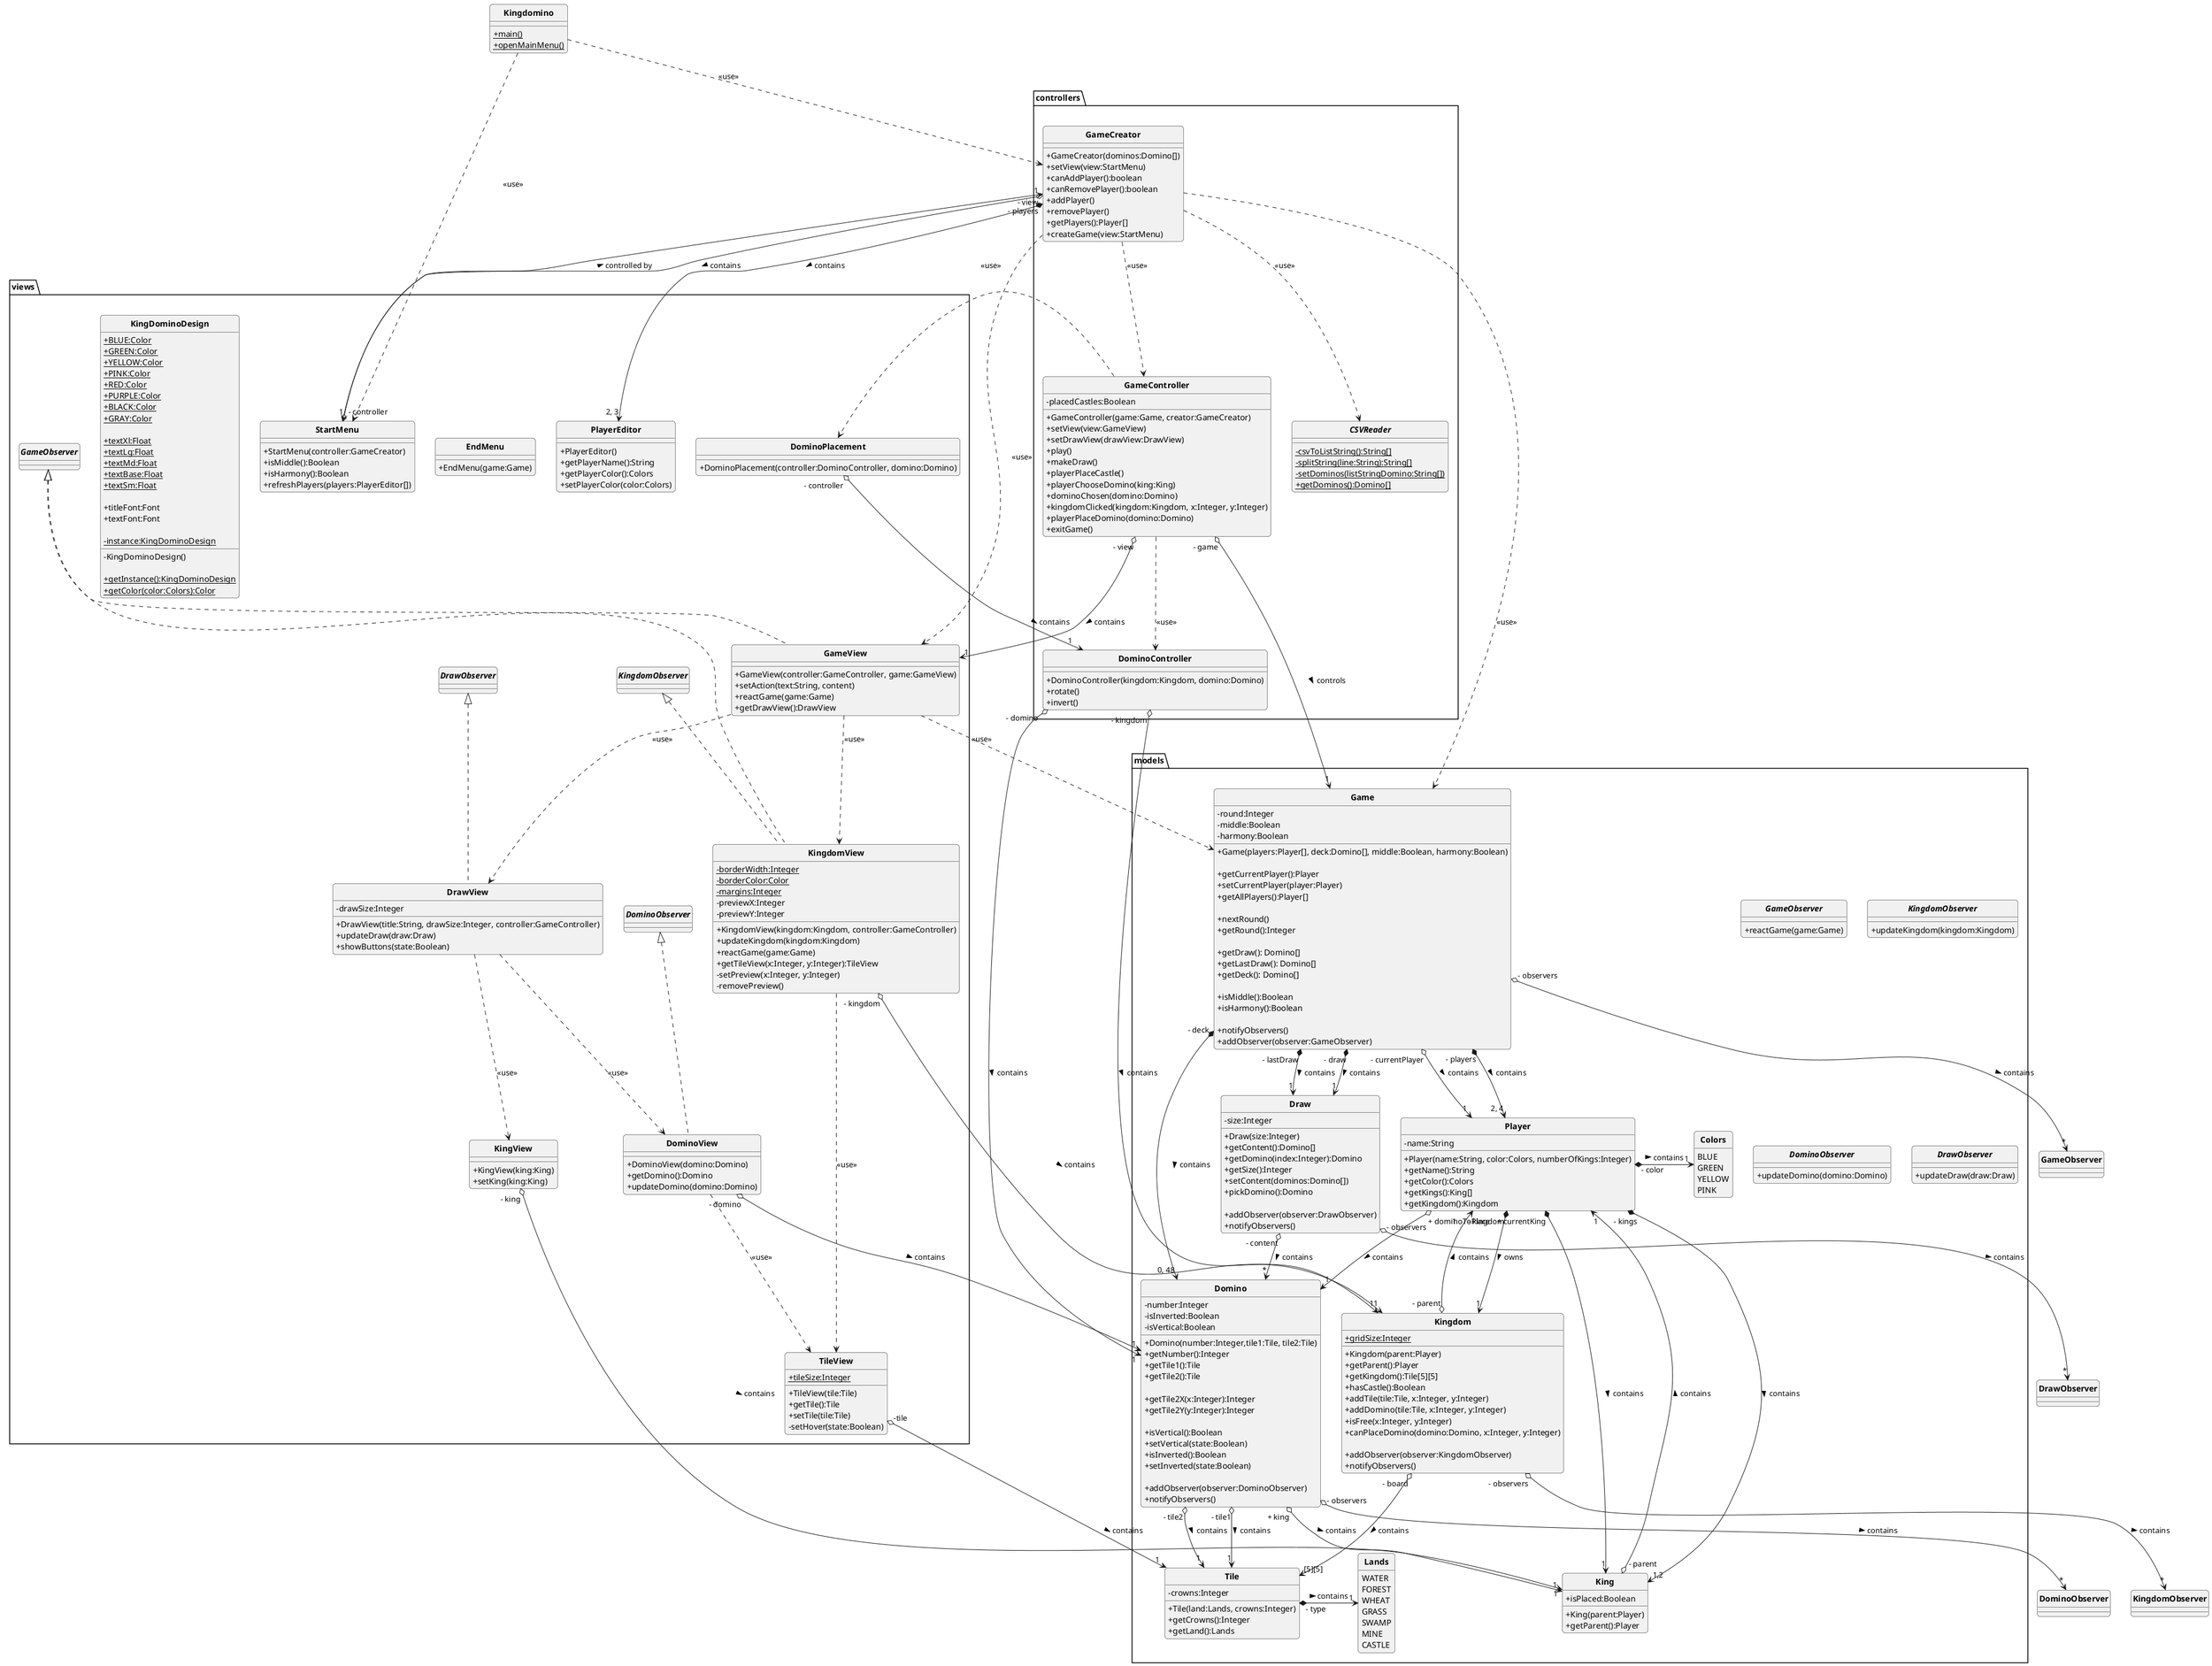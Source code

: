 @startuml
'https://plantuml.com/class-diagram

skinparam style strictuml
skinparam classAttributeIconSize 0
skinparam classFontStyle Bold
skinparam roundcorner 10
hide enum methods

class Kingdomino {
    + {static}main()
    + {static}openMainMenu()
}

package models {

    interface GameObserver {
        + reactGame(game:Game)
    }

    class Game {
        - round:Integer
        - middle:Boolean
        - harmony:Boolean

        + Game(players:Player[], deck:Domino[], middle:Boolean, harmony:Boolean)

        + getCurrentPlayer():Player
        + setCurrentPlayer(player:Player)
        + getAllPlayers():Player[]

        + nextRound()
        + getRound():Integer

        + getDraw(): Domino[]
        + getLastDraw(): Domino[]
        + getDeck(): Domino[]

        + isMiddle():Boolean
        + isHarmony():Boolean

        + notifyObservers()
        + addObserver(observer:GameObserver)
    }

    class Draw {
        - size:Integer
        + Draw(size:Integer)
        + getContent():Domino[]
        + getDomino(index:Integer):Domino
        + getSize():Integer
        + setContent(dominos:Domino[])
        + pickDomino():Domino

        + addObserver(observer:DrawObserver)
        + notifyObservers()
    }

    class Player {
        - name:String
        + Player(name:String, color:Colors, numberOfKings:Integer)
        + getName():String
        + getColor():Colors
        + getKings():King[]
        + getKingdom():Kingdom
    }

    class King {
        + isPlaced:Boolean
        + King(parent:Player)
        + getParent():Player
    }

    class Kingdom {
        + {static}gridSize:Integer
        + Kingdom(parent:Player)
        + getParent():Player
        + getKingdom():Tile[5][5]
        + hasCastle():Boolean
        + addTile(tile:Tile, x:Integer, y:Integer)
        + addDomino(tile:Tile, x:Integer, y:Integer)
        + isFree(x:Integer, y:Integer)
        + canPlaceDomino(domino:Domino, x:Integer, y:Integer)

        + addObserver(observer:KingdomObserver)
        + notifyObservers()
    }

    class Domino {
        - number:Integer
        - isInverted:Boolean
        - isVertical:Boolean

        + Domino(number:Integer,tile1:Tile, tile2:Tile)
        + getNumber():Integer
        + getTile1():Tile
        + getTile2():Tile

        + getTile2X(x:Integer):Integer
        + getTile2Y(y:Integer):Integer

        + isVertical():Boolean
        + setVertical(state:Boolean)
        + isInverted():Boolean
        + setInverted(state:Boolean)

        + addObserver(observer:DominoObserver)
        + notifyObservers()
    }

    class Tile {
        - crowns:Integer
        + Tile(land:Lands, crowns:Integer)
        + getCrowns():Integer
        + getLand():Lands
    }

    enum Lands {
        WATER
        FOREST
        WHEAT
        GRASS
        SWAMP
        MINE
        CASTLE
    }

    enum Colors {
        BLUE
        GREEN
        YELLOW
        PINK
    }

    interface KingdomObserver {
        + updateKingdom(kingdom:Kingdom)
    }

    interface DominoObserver {
        + updateDomino(domino:Domino)
    }

    interface DrawObserver {
        + updateDraw(draw:Draw)
    }

}

package views {

    class GameView implements GameObserver {
        + GameView(controller:GameController, game:GameView)
        + setAction(text:String, content)
        + reactGame(game:Game)
        + getDrawView():DrawView
    }

    class StartMenu {
        + StartMenu(controller:GameCreator)
        + isMiddle():Boolean
        + isHarmony():Boolean
        + refreshPlayers(players:PlayerEditor[])
    }

    class EndMenu {
        + EndMenu(game:Game)
    }

    class PlayerEditor {
        + PlayerEditor()
        + getPlayerName():String
        + getPlayerColor():Colors
        + setPlayerColor(color:Colors)
    }

    class KingdomView implements KingdomObserver, GameObserver {
        - {static}borderWidth:Integer
        - {static}borderColor:Color
        - {static}margins:Integer
        - previewX:Integer
        - previewY:Integer
        + KingdomView(kingdom:Kingdom, controller:GameController)
        + updateKingdom(kingdom:Kingdom)
        + reactGame(game:Game)
        + getTileView(x:Integer, y:Integer):TileView
        - setPreview(x:Integer, y:Integer)
        - removePreview()
    }

    class DrawView implements DrawObserver {
        - drawSize:Integer
        + DrawView(title:String, drawSize:Integer, controller:GameController)
        + updateDraw(draw:Draw)
        + showButtons(state:Boolean)
    }

    class DominoView implements DominoObserver {
        + DominoView(domino:Domino)
        + getDomino():Domino
        + updateDomino(domino:Domino)
    }

    class TileView {
        + {static}tileSize:Integer
        + TileView(tile:Tile)
        + getTile():Tile
        + setTile(tile:Tile)
        - setHover(state:Boolean)
    }

    class KingDominoDesign {
        + {static}BLUE:Color
        + {static}GREEN:Color
        + {static}YELLOW:Color
        + {static}PINK:Color
        + {static}RED:Color
        + {static}PURPLE:Color
        + {static}BLACK:Color
        + {static}GRAY:Color

        + {static}textXl:Float
        + {static}textLg:Float
        + {static}textMd:Float
        + {static}textBase:Float
        + {static}textSm:Float

        + titleFont:Font
        + textFont:Font

        - {static}instance:KingDominoDesign

        - KingDominoDesign()

        + {static}getInstance():KingDominoDesign
        + {static}getColor(color:Colors):Color

    }

    class DominoPlacement {
        + DominoPlacement(controller:DominoController, domino:Domino)
    }

    class KingView {
        + KingView(king:King)
        + setKing(king:King)
    }

}

package controllers {

    class GameController {
        - placedCastles:Boolean
        + GameController(game:Game, creator:GameCreator)
        + setView(view:GameView)
        + setDrawView(drawView:DrawView)
        + play()
        + makeDraw()
        + playerPlaceCastle()
        + playerChooseDomino(king:King)
        + dominoChosen(domino:Domino)
        + kingdomClicked(kingdom:Kingdom, x:Integer, y:Integer)
        + playerPlaceDomino(domino:Domino)
        + exitGame()
    }

    class GameCreator {
        + GameCreator(dominos:Domino[])
        + setView(view:StartMenu)
        + canAddPlayer():boolean
        + canRemovePlayer():boolean
        + addPlayer()
        + removePlayer()
        + getPlayers():Player[]
        + createGame(view:StartMenu)
    }

    class DominoController {
        + DominoController(kingdom:Kingdom, domino:Domino)
        + rotate()
        + invert()
    }

    abstract class CSVReader {
        - {static} csvToListString():String[]
        - {static} splitString(line:String):String[]
        - {static} setDominos(listStringDomino:String[])
        + {static} getDominos():Domino[]
    }

}

Kingdomino ..> StartMenu : "<<use>>"
Kingdomino ..> GameCreator : "<<use>>"

GameCreator " - players" *--> "2, 3" PlayerEditor : > contains
GameCreator " - view" o--> "1" StartMenu : > contains
GameCreator ..> Game : "<<use>>"
GameCreator ..> GameView : "<<use>>"
GameCreator ..> GameController : "<<use>>"
GameCreator ..> CSVReader : "<<use>>"

Game " - players" *--> "2, 4" Player : > contains
Game " - deck" *--> "0, 48" Domino : > contains
Game " - draw" *--> "1" Draw : > contains
Game " - lastDraw" *--> "1" Draw : > contains
Game " - observers" o--> "*" GameObserver : > contains
Game " - currentPlayer" o--> "1" Player : > contains

Draw " - content" o--> "*" Domino : > contains
Draw " - observers" o--> "*" DrawObserver : > contains

GameController " - game" o--> "1" Game : > controls
GameController " - view" o--> "1" GameView : > contains
GameController ..> DominoPlacement : <<use>>
GameController ..> DominoController : <<use>>

GameView ..> Game : "<<use>>"
GameView ..> KingdomView : "<<use>>"
GameView ..> DrawView : <<use>>

StartMenu " - controller" o--> "1" GameCreator : > controlled by

Player " - kingdom"  *--> "1" Kingdom : > owns
Player " - kings" *--> "1,2" King : > contains
Player " + currentKing" *--> "1" King : > contains
Player " - color" *-> "1" Colors : > contains
Player " + dominoToPlace" o--> "1" Domino : > contains

King " - parent" o--> "1" Player : > contains

Kingdom " - parent" o--> "1" Player : > contains
Kingdom " - board" o--> "[5][5]" Tile : > contains
Kingdom " - observers" o--> "*" KingdomObserver : > contains

DominoController " - kingdom" o--> "1" Kingdom : > contains
DominoController " - domino" o--> "1" Domino : > contains

DominoPlacement " - controller" o--> "1" DominoController : > contains

KingdomView " - kingdom" o--> "1" Kingdom : > contains
KingdomView ..> TileView : <<use>>

DrawView ..> DominoView : <<use>>
DrawView ..> KingView : <<use>>

DominoView " - domino" o--> "1" Domino : > contains
DominoView ..> TileView : <<use>>

KingView " - king" o--> "1" King : > contains

Domino " - tile1" o-> "1" Tile : > contains
Domino " - tile2" o-> "1" Tile : > contains
Domino " + king" o--> "1" King : > contains
Domino " - observers" o--> "*" DominoObserver : > contains

Tile " - type" *-> "1" Lands : > contains

TileView " -tile" o--> "1" Tile : > contains

@enduml